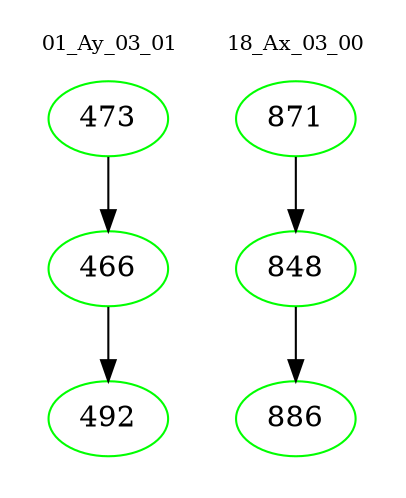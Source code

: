 digraph{
subgraph cluster_0 {
color = white
label = "01_Ay_03_01";
fontsize=10;
T0_473 [label="473", color="green"]
T0_473 -> T0_466 [color="black"]
T0_466 [label="466", color="green"]
T0_466 -> T0_492 [color="black"]
T0_492 [label="492", color="green"]
}
subgraph cluster_1 {
color = white
label = "18_Ax_03_00";
fontsize=10;
T1_871 [label="871", color="green"]
T1_871 -> T1_848 [color="black"]
T1_848 [label="848", color="green"]
T1_848 -> T1_886 [color="black"]
T1_886 [label="886", color="green"]
}
}
